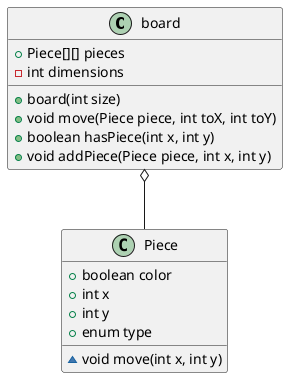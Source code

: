 @startuml
class board {
    +board(int size)
    +Piece[][] pieces
    -int dimensions
    +void move(Piece piece, int toX, int toY)
    +boolean hasPiece(int x, int y)
    +void addPiece(Piece piece, int x, int y)
}

class Piece {
    +boolean color
    +int x
    +int y
    ~void move(int x, int y)
    +enum type
}

'class Pawn extends Piece{
'    +boolean firstMove
'    +color color
'    +int x
'    +int y
'    +boolean move(int x, int y)
'    +boolean lostPiece(int x, int y)
'}
'class Knight extends Piece{
'    +color color
'    +int x
'    +int y
'    +boolean move(int x, int y)
'    +boolean eatPiece(int x, int y)
'}
'class Rook extends Piece{
'    +boolean castling
'    +color color
'    +int x
'    +int y
'    +boolean move(int x, int y)
'    +boolean eatPiece(int x, int y)
'}
'class Bishop extends Piece{
'    +color color
'    +int x
'    +int y
'    +boolean move(int x, int y)
'    +boolean eatPiece(int x, int y)
'}
'class Queen extends Piece{
'    +color color
'    +int x
'    +int y
'    +boolean move(int x, int y)
'    +boolean eatPiece(int x, int y)
'}
'class King extends Piece{
'    +color color
'    +int x
'    +int y
'    +boolean move(int x, int y)
'    +boolean eatPiece(int x, int y)
'}

board o-- Piece
@enduml